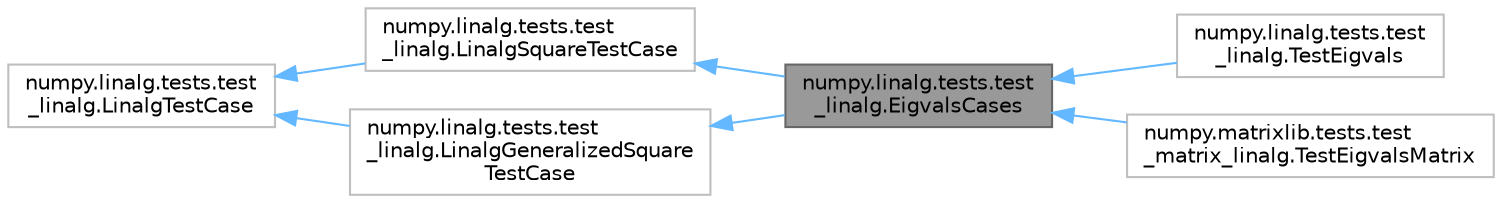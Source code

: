 digraph "numpy.linalg.tests.test_linalg.EigvalsCases"
{
 // LATEX_PDF_SIZE
  bgcolor="transparent";
  edge [fontname=Helvetica,fontsize=10,labelfontname=Helvetica,labelfontsize=10];
  node [fontname=Helvetica,fontsize=10,shape=box,height=0.2,width=0.4];
  rankdir="LR";
  Node1 [id="Node000001",label="numpy.linalg.tests.test\l_linalg.EigvalsCases",height=0.2,width=0.4,color="gray40", fillcolor="grey60", style="filled", fontcolor="black",tooltip=" "];
  Node2 -> Node1 [id="edge1_Node000001_Node000002",dir="back",color="steelblue1",style="solid",tooltip=" "];
  Node2 [id="Node000002",label="numpy.linalg.tests.test\l_linalg.LinalgSquareTestCase",height=0.2,width=0.4,color="grey75", fillcolor="white", style="filled",URL="$d3/da8/classnumpy_1_1linalg_1_1tests_1_1test__linalg_1_1LinalgSquareTestCase.html",tooltip=" "];
  Node3 -> Node2 [id="edge2_Node000002_Node000003",dir="back",color="steelblue1",style="solid",tooltip=" "];
  Node3 [id="Node000003",label="numpy.linalg.tests.test\l_linalg.LinalgTestCase",height=0.2,width=0.4,color="grey75", fillcolor="white", style="filled",URL="$df/d23/classnumpy_1_1linalg_1_1tests_1_1test__linalg_1_1LinalgTestCase.html",tooltip=" "];
  Node4 -> Node1 [id="edge3_Node000001_Node000004",dir="back",color="steelblue1",style="solid",tooltip=" "];
  Node4 [id="Node000004",label="numpy.linalg.tests.test\l_linalg.LinalgGeneralizedSquare\lTestCase",height=0.2,width=0.4,color="grey75", fillcolor="white", style="filled",URL="$da/dff/classnumpy_1_1linalg_1_1tests_1_1test__linalg_1_1LinalgGeneralizedSquareTestCase.html",tooltip=" "];
  Node3 -> Node4 [id="edge4_Node000004_Node000003",dir="back",color="steelblue1",style="solid",tooltip=" "];
  Node1 -> Node5 [id="edge5_Node000001_Node000005",dir="back",color="steelblue1",style="solid",tooltip=" "];
  Node5 [id="Node000005",label="numpy.linalg.tests.test\l_linalg.TestEigvals",height=0.2,width=0.4,color="grey75", fillcolor="white", style="filled",URL="$db/d7f/classnumpy_1_1linalg_1_1tests_1_1test__linalg_1_1TestEigvals.html",tooltip=" "];
  Node1 -> Node6 [id="edge6_Node000001_Node000006",dir="back",color="steelblue1",style="solid",tooltip=" "];
  Node6 [id="Node000006",label="numpy.matrixlib.tests.test\l_matrix_linalg.TestEigvalsMatrix",height=0.2,width=0.4,color="grey75", fillcolor="white", style="filled",URL="$df/d9c/classnumpy_1_1matrixlib_1_1tests_1_1test__matrix__linalg_1_1TestEigvalsMatrix.html",tooltip=" "];
}
